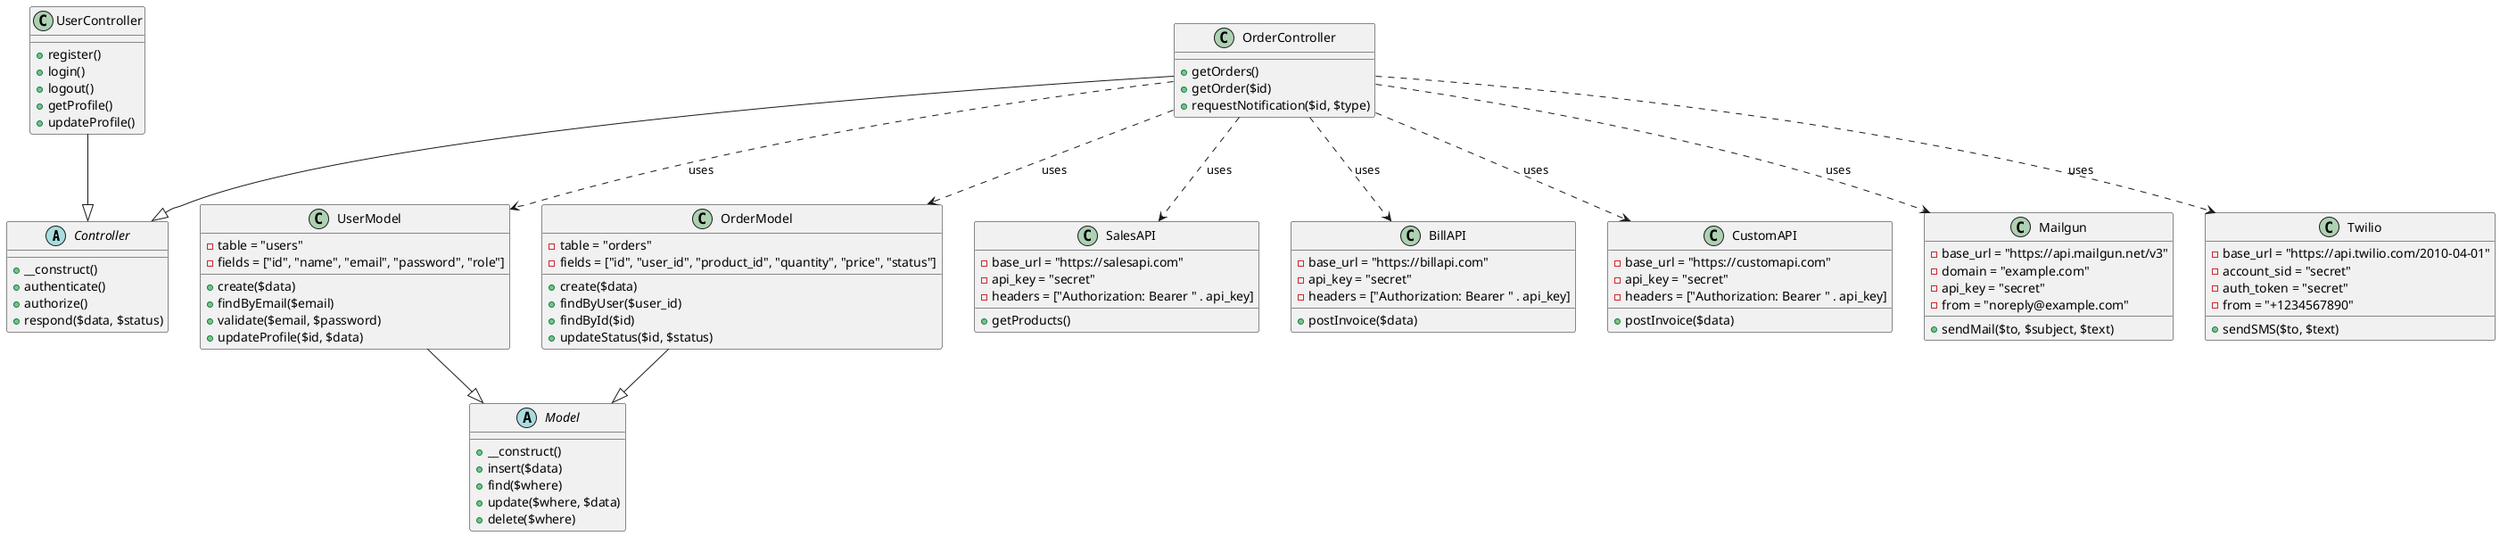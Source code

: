 @startuml
abstract class Controller {
  + __construct()
  + authenticate()
  + authorize()
  + respond($data, $status)
}

class UserController {
  + register()
  + login()
  + logout()
  + getProfile()
  + updateProfile()
}

class OrderController {
  + getOrders()
  + getOrder($id)
  + requestNotification($id, $type)
}

abstract class Model {
  + __construct()
  + insert($data)
  + find($where)
  + update($where, $data)
  + delete($where)
}

class UserModel {
  - table = "users"
  - fields = ["id", "name", "email", "password", "role"]
  + create($data)
  + findByEmail($email)
  + validate($email, $password)
  + updateProfile($id, $data)
}

class OrderModel {
  - table = "orders"
  - fields = ["id", "user_id", "product_id", "quantity", "price", "status"]
  + create($data)
  + findByUser($user_id)
  + findById($id)
  + updateStatus($id, $status)
}

class SalesAPI {
  - base_url = "https://salesapi.com"
  - api_key = "secret"
  - headers = ["Authorization: Bearer " . api_key]
  + getProducts()
}

class BillAPI {
  - base_url = "https://billapi.com"
  - api_key = "secret"
  - headers = ["Authorization: Bearer " . api_key]
  + postInvoice($data)
}

class CustomAPI {
  - base_url = "https://customapi.com"
  - api_key = "secret"
  - headers = ["Authorization: Bearer " . api_key]
  + postInvoice($data)
}

class Mailgun {
  - base_url = "https://api.mailgun.net/v3"
  - domain = "example.com"
  - api_key = "secret"
  - from = "noreply@example.com"
  + sendMail($to, $subject, $text)
}

class Twilio {
  - base_url = "https://api.twilio.com/2010-04-01"
  - account_sid = "secret"
  - auth_token = "secret"
  - from = "+1234567890"
  + sendSMS($to, $text)
}

UserController --|> Controller
OrderController --|> Controller
UserModel --|> Model
OrderModel --|> Model
OrderController ..> UserModel : uses
OrderController ..> OrderModel : uses
OrderController ..> SalesAPI : uses
OrderController ..> BillAPI : uses
OrderController ..> CustomAPI : uses
OrderController ..> Mailgun : uses
OrderController ..> Twilio : uses
@enduml
